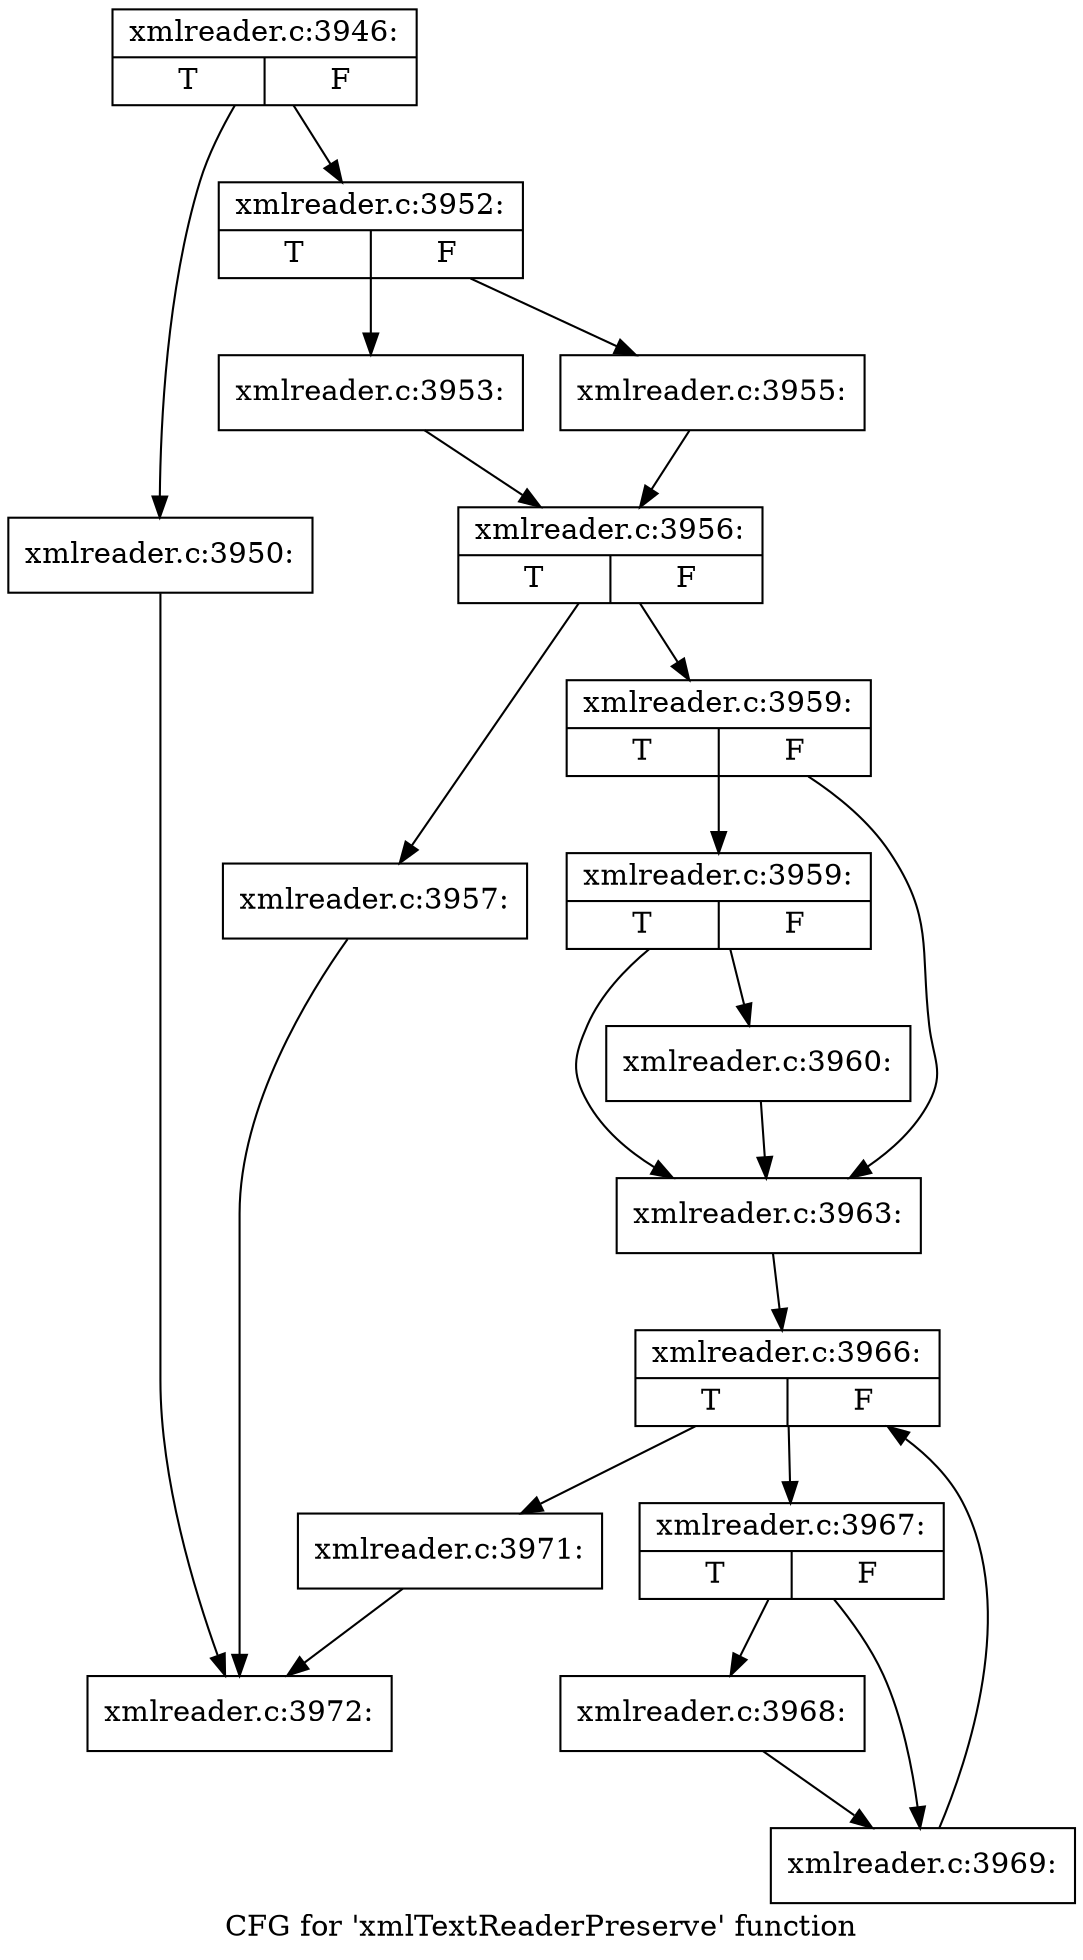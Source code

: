 digraph "CFG for 'xmlTextReaderPreserve' function" {
	label="CFG for 'xmlTextReaderPreserve' function";

	Node0x485c130 [shape=record,label="{xmlreader.c:3946:|{<s0>T|<s1>F}}"];
	Node0x485c130 -> Node0x485c620;
	Node0x485c130 -> Node0x485c670;
	Node0x485c620 [shape=record,label="{xmlreader.c:3950:}"];
	Node0x485c620 -> Node0x485d480;
	Node0x485c670 [shape=record,label="{xmlreader.c:3952:|{<s0>T|<s1>F}}"];
	Node0x485c670 -> Node0x485e130;
	Node0x485c670 -> Node0x485e1d0;
	Node0x485e130 [shape=record,label="{xmlreader.c:3953:}"];
	Node0x485e130 -> Node0x485e180;
	Node0x485e1d0 [shape=record,label="{xmlreader.c:3955:}"];
	Node0x485e1d0 -> Node0x485e180;
	Node0x485e180 [shape=record,label="{xmlreader.c:3956:|{<s0>T|<s1>F}}"];
	Node0x485e180 -> Node0x485ec20;
	Node0x485e180 -> Node0x485ec70;
	Node0x485ec20 [shape=record,label="{xmlreader.c:3957:}"];
	Node0x485ec20 -> Node0x485d480;
	Node0x485ec70 [shape=record,label="{xmlreader.c:3959:|{<s0>T|<s1>F}}"];
	Node0x485ec70 -> Node0x485f170;
	Node0x485ec70 -> Node0x485f120;
	Node0x485f170 [shape=record,label="{xmlreader.c:3959:|{<s0>T|<s1>F}}"];
	Node0x485f170 -> Node0x485f0d0;
	Node0x485f170 -> Node0x485f120;
	Node0x485f0d0 [shape=record,label="{xmlreader.c:3960:}"];
	Node0x485f0d0 -> Node0x485f120;
	Node0x485f120 [shape=record,label="{xmlreader.c:3963:}"];
	Node0x485f120 -> Node0x4860760;
	Node0x4860760 [shape=record,label="{xmlreader.c:3966:|{<s0>T|<s1>F}}"];
	Node0x4860760 -> Node0x4860b50;
	Node0x4860760 -> Node0x4860980;
	Node0x4860b50 [shape=record,label="{xmlreader.c:3967:|{<s0>T|<s1>F}}"];
	Node0x4860b50 -> Node0x4860d10;
	Node0x4860b50 -> Node0x4860d60;
	Node0x4860d10 [shape=record,label="{xmlreader.c:3968:}"];
	Node0x4860d10 -> Node0x4860d60;
	Node0x4860d60 [shape=record,label="{xmlreader.c:3969:}"];
	Node0x4860d60 -> Node0x4860760;
	Node0x4860980 [shape=record,label="{xmlreader.c:3971:}"];
	Node0x4860980 -> Node0x485d480;
	Node0x485d480 [shape=record,label="{xmlreader.c:3972:}"];
}
